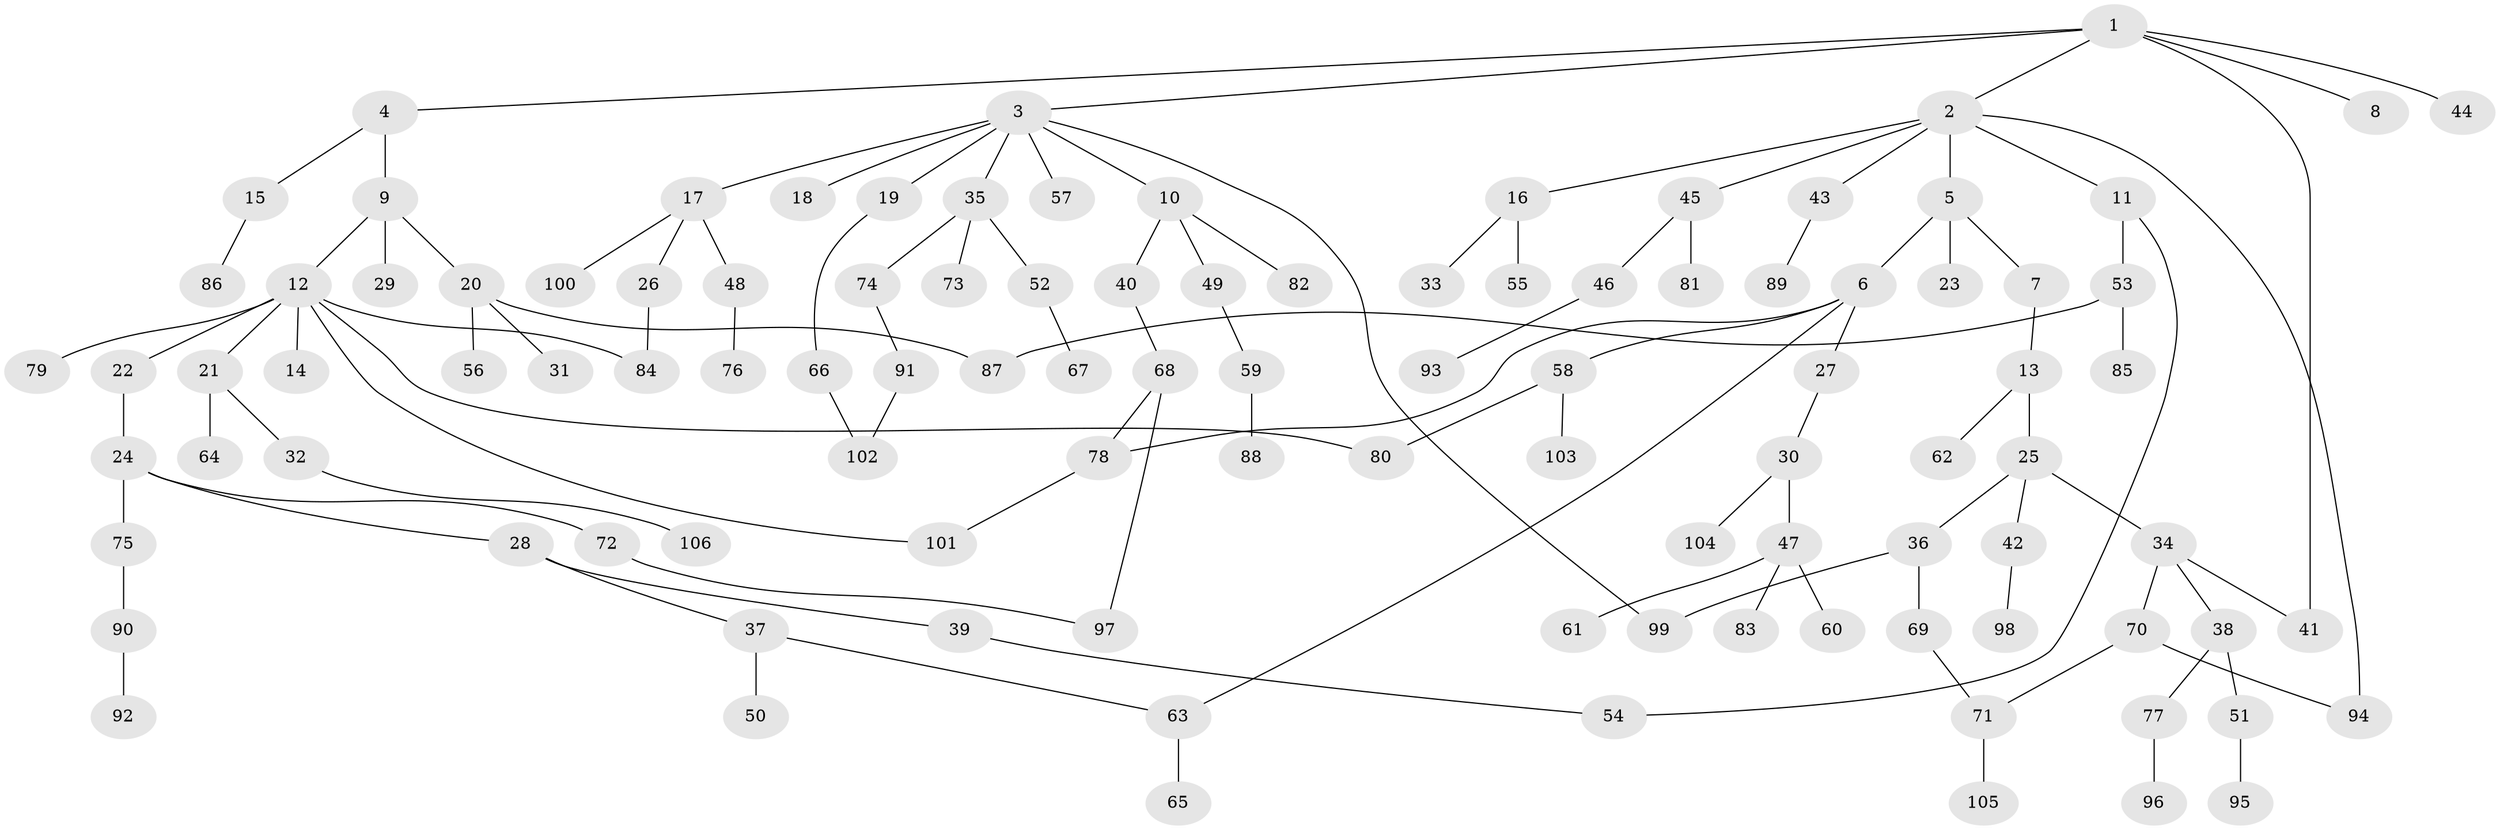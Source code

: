 // coarse degree distribution, {11: 0.018867924528301886, 12: 0.018867924528301886, 3: 0.09433962264150944, 4: 0.03773584905660377, 5: 0.03773584905660377, 2: 0.2830188679245283, 1: 0.4716981132075472, 10: 0.018867924528301886, 7: 0.018867924528301886}
// Generated by graph-tools (version 1.1) at 2025/17/03/04/25 18:17:09]
// undirected, 106 vertices, 118 edges
graph export_dot {
graph [start="1"]
  node [color=gray90,style=filled];
  1;
  2;
  3;
  4;
  5;
  6;
  7;
  8;
  9;
  10;
  11;
  12;
  13;
  14;
  15;
  16;
  17;
  18;
  19;
  20;
  21;
  22;
  23;
  24;
  25;
  26;
  27;
  28;
  29;
  30;
  31;
  32;
  33;
  34;
  35;
  36;
  37;
  38;
  39;
  40;
  41;
  42;
  43;
  44;
  45;
  46;
  47;
  48;
  49;
  50;
  51;
  52;
  53;
  54;
  55;
  56;
  57;
  58;
  59;
  60;
  61;
  62;
  63;
  64;
  65;
  66;
  67;
  68;
  69;
  70;
  71;
  72;
  73;
  74;
  75;
  76;
  77;
  78;
  79;
  80;
  81;
  82;
  83;
  84;
  85;
  86;
  87;
  88;
  89;
  90;
  91;
  92;
  93;
  94;
  95;
  96;
  97;
  98;
  99;
  100;
  101;
  102;
  103;
  104;
  105;
  106;
  1 -- 2;
  1 -- 3;
  1 -- 4;
  1 -- 8;
  1 -- 44;
  1 -- 41;
  2 -- 5;
  2 -- 11;
  2 -- 16;
  2 -- 43;
  2 -- 45;
  2 -- 94;
  3 -- 10;
  3 -- 17;
  3 -- 18;
  3 -- 19;
  3 -- 35;
  3 -- 57;
  3 -- 99;
  4 -- 9;
  4 -- 15;
  5 -- 6;
  5 -- 7;
  5 -- 23;
  6 -- 27;
  6 -- 58;
  6 -- 63;
  6 -- 78;
  7 -- 13;
  9 -- 12;
  9 -- 20;
  9 -- 29;
  10 -- 40;
  10 -- 49;
  10 -- 82;
  11 -- 53;
  11 -- 54;
  12 -- 14;
  12 -- 21;
  12 -- 22;
  12 -- 79;
  12 -- 101;
  12 -- 80;
  12 -- 84;
  13 -- 25;
  13 -- 62;
  15 -- 86;
  16 -- 33;
  16 -- 55;
  17 -- 26;
  17 -- 48;
  17 -- 100;
  19 -- 66;
  20 -- 31;
  20 -- 56;
  20 -- 87;
  21 -- 32;
  21 -- 64;
  22 -- 24;
  24 -- 28;
  24 -- 72;
  24 -- 75;
  25 -- 34;
  25 -- 36;
  25 -- 42;
  26 -- 84;
  27 -- 30;
  28 -- 37;
  28 -- 39;
  30 -- 47;
  30 -- 104;
  32 -- 106;
  34 -- 38;
  34 -- 41;
  34 -- 70;
  35 -- 52;
  35 -- 73;
  35 -- 74;
  36 -- 69;
  36 -- 99;
  37 -- 50;
  37 -- 63;
  38 -- 51;
  38 -- 77;
  39 -- 54;
  40 -- 68;
  42 -- 98;
  43 -- 89;
  45 -- 46;
  45 -- 81;
  46 -- 93;
  47 -- 60;
  47 -- 61;
  47 -- 83;
  48 -- 76;
  49 -- 59;
  51 -- 95;
  52 -- 67;
  53 -- 85;
  53 -- 87;
  58 -- 80;
  58 -- 103;
  59 -- 88;
  63 -- 65;
  66 -- 102;
  68 -- 78;
  68 -- 97;
  69 -- 71;
  70 -- 94;
  70 -- 71;
  71 -- 105;
  72 -- 97;
  74 -- 91;
  75 -- 90;
  77 -- 96;
  78 -- 101;
  90 -- 92;
  91 -- 102;
}
